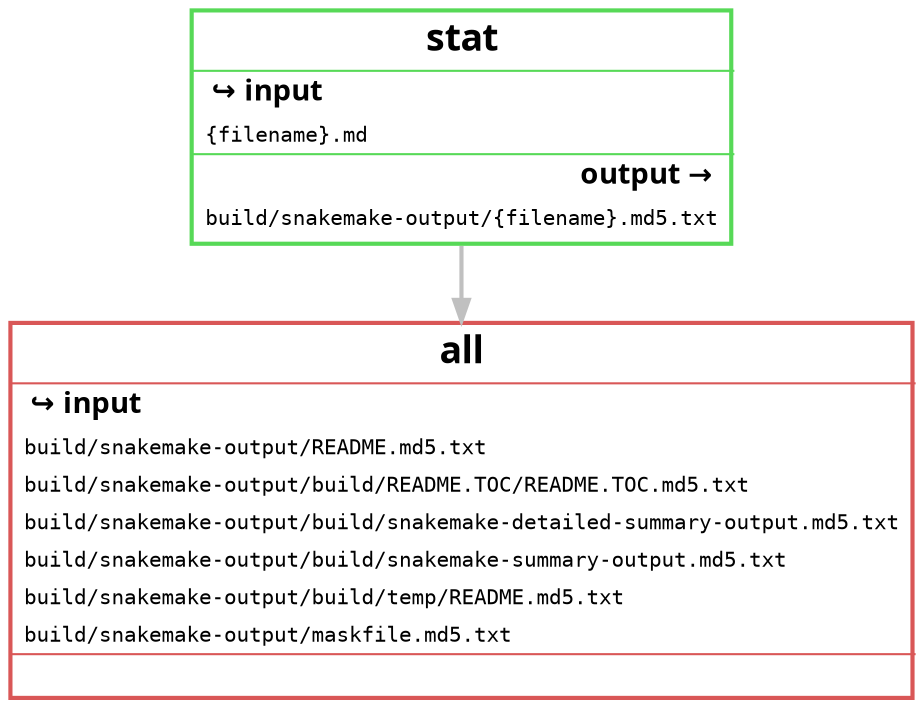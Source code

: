 digraph snakemake_dag {
    graph[bgcolor=white, margin=0];
    node[shape=box, style=rounded, fontname=sans,                 fontsize=10, penwidth=2];
    edge[penwidth=2, color=grey];
0 [ shape=none, margin=0, label=<<table border="2" color="#D95757" cellspacing="3" cellborder="0">
<tr><td>
<b><font point-size="18">all</font></b>
</td></tr>
<hr/>
<tr><td align="left"> <b><font point-size="14">&#8618; input</font></b> </td></tr>
<tr>
<td align="left"><font face="monospace">build/snakemake-output/README.md5.txt</font></td>
</tr>
<tr>
<td align="left"><font face="monospace">build/snakemake-output/build/README.TOC/README.TOC.md5.txt</font></td>
</tr>
<tr>
<td align="left"><font face="monospace">build/snakemake-output/build/snakemake-detailed-summary-output.md5.txt</font></td>
</tr>
<tr>
<td align="left"><font face="monospace">build/snakemake-output/build/snakemake-summary-output.md5.txt</font></td>
</tr>
<tr>
<td align="left"><font face="monospace">build/snakemake-output/build/temp/README.md5.txt</font></td>
</tr>
<tr>
<td align="left"><font face="monospace">build/snakemake-output/maskfile.md5.txt</font></td>
</tr>
<hr/>
<tr><td align="right">  </td> </tr>
</table>>]
1 [ shape=none, margin=0, label=<<table border="2" color="#57D957" cellspacing="3" cellborder="0">
<tr><td>
<b><font point-size="18">stat</font></b>
</td></tr>
<hr/>
<tr><td align="left"> <b><font point-size="14">&#8618; input</font></b> </td></tr>
<tr>
<td align="left"><font face="monospace">{filename}.md</font></td>
</tr>
<hr/>
<tr><td align="right"> <b><font point-size="14">output &rarr;</font></b> </td> </tr>
<tr>
<td align="left"><font face="monospace">build/snakemake-output/{filename}.md5.txt</font></td></tr>
</table>>]
	1 -> 0
}            
